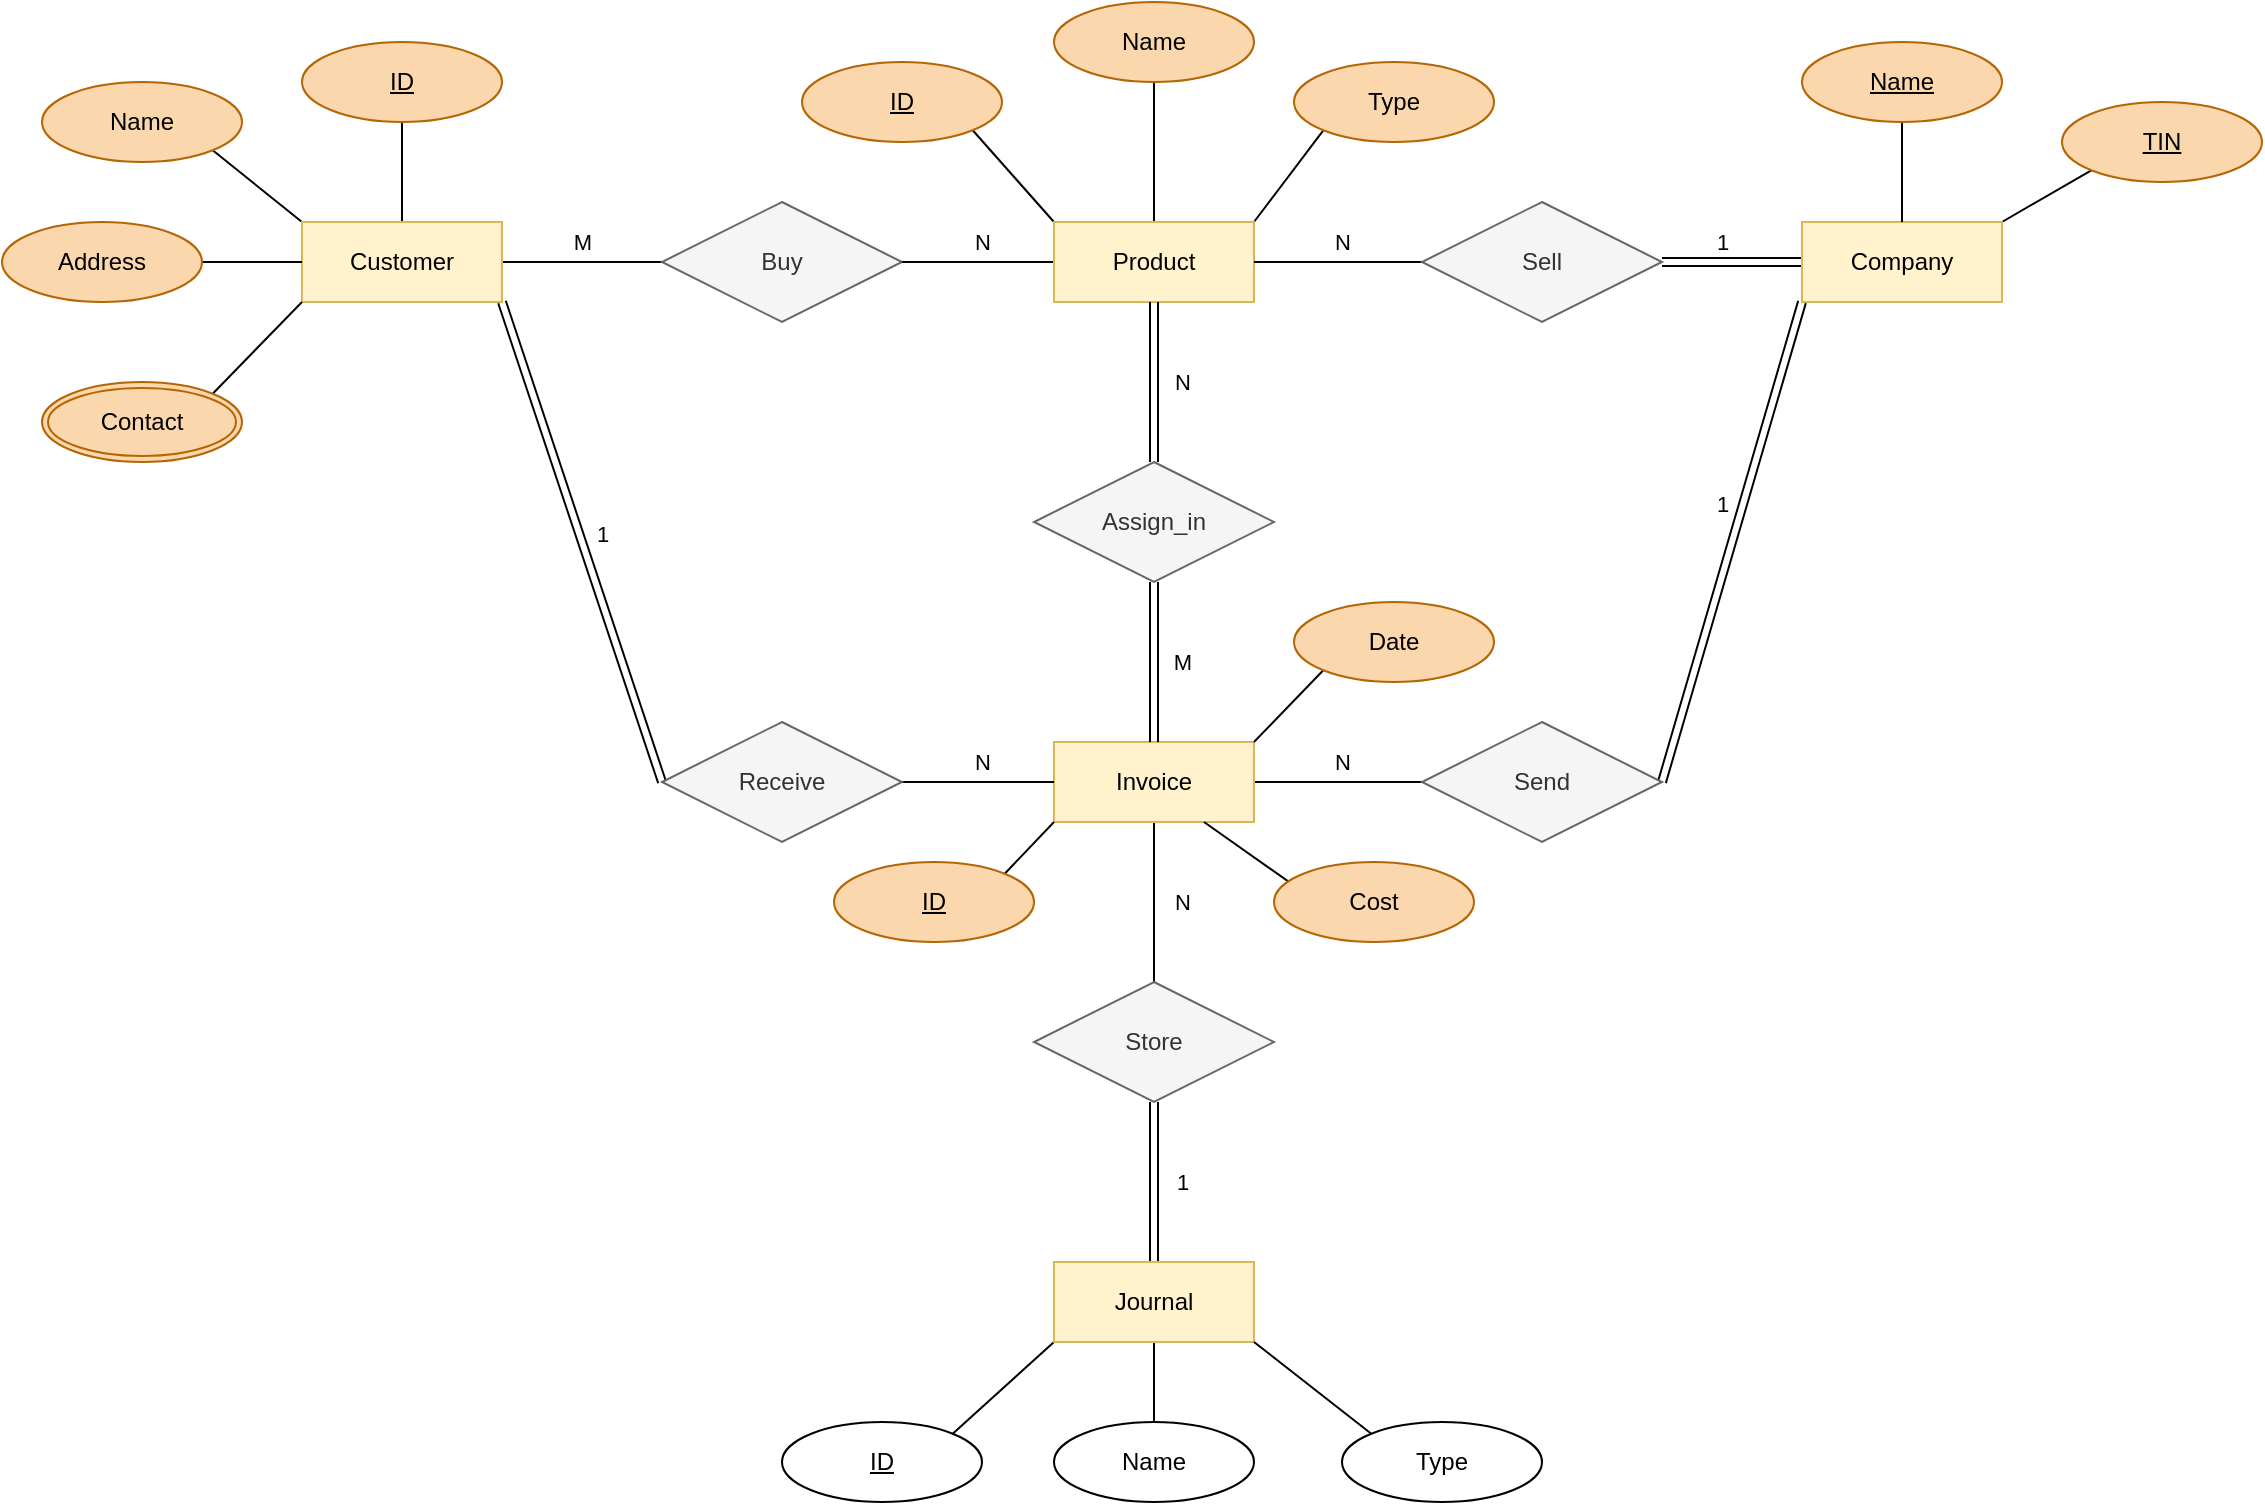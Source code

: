 <mxfile version="14.6.6" type="github" pages="2">
  <diagram id="AGaxUFNheNXVuwawrtIq" name="Page-1">
    <mxGraphModel dx="781" dy="477" grid="1" gridSize="10" guides="1" tooltips="1" connect="1" arrows="1" fold="1" page="1" pageScale="1" pageWidth="827" pageHeight="1169" math="0" shadow="0">
      <root>
        <mxCell id="0" />
        <mxCell id="1" parent="0" />
        <mxCell id="nlzdaKM3ThffbXgHZmzB-17" style="edgeStyle=none;rounded=0;orthogonalLoop=1;jettySize=auto;html=1;entryX=0.5;entryY=1;entryDx=0;entryDy=0;endArrow=none;endFill=0;strokeColor=#000000;" parent="1" source="nlzdaKM3ThffbXgHZmzB-12" target="nlzdaKM3ThffbXgHZmzB-16" edge="1">
          <mxGeometry relative="1" as="geometry" />
        </mxCell>
        <mxCell id="nlzdaKM3ThffbXgHZmzB-19" style="edgeStyle=none;rounded=0;orthogonalLoop=1;jettySize=auto;html=1;exitX=0;exitY=0;exitDx=0;exitDy=0;entryX=1;entryY=1;entryDx=0;entryDy=0;endArrow=none;endFill=0;strokeColor=#000000;" parent="1" source="nlzdaKM3ThffbXgHZmzB-12" target="nlzdaKM3ThffbXgHZmzB-18" edge="1">
          <mxGeometry relative="1" as="geometry" />
        </mxCell>
        <mxCell id="nlzdaKM3ThffbXgHZmzB-23" value="M" style="edgeStyle=none;rounded=0;orthogonalLoop=1;jettySize=auto;html=1;exitX=1;exitY=0.5;exitDx=0;exitDy=0;entryX=0;entryY=0.5;entryDx=0;entryDy=0;endArrow=none;endFill=0;strokeColor=#000000;" parent="1" source="nlzdaKM3ThffbXgHZmzB-12" target="nlzdaKM3ThffbXgHZmzB-22" edge="1">
          <mxGeometry y="10" relative="1" as="geometry">
            <mxPoint as="offset" />
          </mxGeometry>
        </mxCell>
        <mxCell id="nlzdaKM3ThffbXgHZmzB-45" value="1" style="edgeStyle=none;rounded=0;orthogonalLoop=1;jettySize=auto;html=1;exitX=1;exitY=1;exitDx=0;exitDy=0;entryX=0;entryY=0.5;entryDx=0;entryDy=0;endArrow=none;endFill=0;strokeColor=#000000;shape=link;" parent="1" source="nlzdaKM3ThffbXgHZmzB-12" target="nlzdaKM3ThffbXgHZmzB-44" edge="1">
          <mxGeometry x="-0.003" y="11" relative="1" as="geometry">
            <mxPoint as="offset" />
          </mxGeometry>
        </mxCell>
        <mxCell id="nlzdaKM3ThffbXgHZmzB-12" value="Customer" style="whiteSpace=wrap;html=1;align=center;fillColor=#fff2cc;strokeColor=#d6b656;" parent="1" vertex="1">
          <mxGeometry x="170" y="190" width="100" height="40" as="geometry" />
        </mxCell>
        <mxCell id="nlzdaKM3ThffbXgHZmzB-14" style="edgeStyle=none;rounded=0;orthogonalLoop=1;jettySize=auto;html=1;entryX=0;entryY=0.5;entryDx=0;entryDy=0;endArrow=none;endFill=0;strokeColor=#000000;" parent="1" source="nlzdaKM3ThffbXgHZmzB-13" target="nlzdaKM3ThffbXgHZmzB-12" edge="1">
          <mxGeometry relative="1" as="geometry" />
        </mxCell>
        <mxCell id="nlzdaKM3ThffbXgHZmzB-13" value="Address" style="ellipse;whiteSpace=wrap;html=1;align=center;fillColor=#fad7ac;strokeColor=#b46504;" parent="1" vertex="1">
          <mxGeometry x="20" y="190" width="100" height="40" as="geometry" />
        </mxCell>
        <mxCell id="nlzdaKM3ThffbXgHZmzB-16" value="ID" style="ellipse;whiteSpace=wrap;html=1;align=center;fontStyle=4;fillColor=#fad7ac;strokeColor=#b46504;" parent="1" vertex="1">
          <mxGeometry x="170" y="100" width="100" height="40" as="geometry" />
        </mxCell>
        <mxCell id="nlzdaKM3ThffbXgHZmzB-18" value="Name" style="ellipse;whiteSpace=wrap;html=1;align=center;fillColor=#fad7ac;strokeColor=#b46504;" parent="1" vertex="1">
          <mxGeometry x="40" y="120" width="100" height="40" as="geometry" />
        </mxCell>
        <mxCell id="nlzdaKM3ThffbXgHZmzB-21" style="edgeStyle=none;rounded=0;orthogonalLoop=1;jettySize=auto;html=1;exitX=1;exitY=0;exitDx=0;exitDy=0;entryX=0;entryY=1;entryDx=0;entryDy=0;endArrow=none;endFill=0;strokeColor=#000000;" parent="1" source="nlzdaKM3ThffbXgHZmzB-20" target="nlzdaKM3ThffbXgHZmzB-12" edge="1">
          <mxGeometry relative="1" as="geometry" />
        </mxCell>
        <mxCell id="nlzdaKM3ThffbXgHZmzB-20" value="Contact" style="ellipse;shape=doubleEllipse;margin=3;whiteSpace=wrap;html=1;align=center;fillColor=#fad7ac;strokeColor=#b46504;" parent="1" vertex="1">
          <mxGeometry x="40" y="270" width="100" height="40" as="geometry" />
        </mxCell>
        <mxCell id="nlzdaKM3ThffbXgHZmzB-22" value="Buy" style="shape=rhombus;perimeter=rhombusPerimeter;whiteSpace=wrap;html=1;align=center;fillColor=#f5f5f5;strokeColor=#666666;fontColor=#333333;" parent="1" vertex="1">
          <mxGeometry x="350" y="180" width="120" height="60" as="geometry" />
        </mxCell>
        <mxCell id="nlzdaKM3ThffbXgHZmzB-35" style="edgeStyle=none;rounded=0;orthogonalLoop=1;jettySize=auto;html=1;exitX=0.5;exitY=0;exitDx=0;exitDy=0;endArrow=none;endFill=0;strokeColor=#000000;" parent="1" source="nlzdaKM3ThffbXgHZmzB-24" target="nlzdaKM3ThffbXgHZmzB-33" edge="1">
          <mxGeometry relative="1" as="geometry" />
        </mxCell>
        <mxCell id="nlzdaKM3ThffbXgHZmzB-36" style="edgeStyle=none;rounded=0;orthogonalLoop=1;jettySize=auto;html=1;exitX=1;exitY=0;exitDx=0;exitDy=0;entryX=0;entryY=1;entryDx=0;entryDy=0;endArrow=none;endFill=0;strokeColor=#000000;" parent="1" source="nlzdaKM3ThffbXgHZmzB-24" target="nlzdaKM3ThffbXgHZmzB-34" edge="1">
          <mxGeometry relative="1" as="geometry" />
        </mxCell>
        <mxCell id="nlzdaKM3ThffbXgHZmzB-39" style="edgeStyle=none;rounded=0;orthogonalLoop=1;jettySize=auto;html=1;exitX=0;exitY=0;exitDx=0;exitDy=0;entryX=1;entryY=1;entryDx=0;entryDy=0;endArrow=none;endFill=0;strokeColor=#000000;" parent="1" source="nlzdaKM3ThffbXgHZmzB-24" target="nlzdaKM3ThffbXgHZmzB-38" edge="1">
          <mxGeometry relative="1" as="geometry" />
        </mxCell>
        <mxCell id="nlzdaKM3ThffbXgHZmzB-40" value="N" style="edgeStyle=none;rounded=0;orthogonalLoop=1;jettySize=auto;html=1;exitX=0;exitY=0.5;exitDx=0;exitDy=0;entryX=1;entryY=0.5;entryDx=0;entryDy=0;endArrow=none;endFill=0;strokeColor=#000000;" parent="1" source="nlzdaKM3ThffbXgHZmzB-24" target="nlzdaKM3ThffbXgHZmzB-22" edge="1">
          <mxGeometry x="-0.053" y="-10" relative="1" as="geometry">
            <mxPoint as="offset" />
          </mxGeometry>
        </mxCell>
        <mxCell id="nlzdaKM3ThffbXgHZmzB-24" value="Product" style="whiteSpace=wrap;html=1;align=center;fillColor=#fff2cc;strokeColor=#d6b656;" parent="1" vertex="1">
          <mxGeometry x="546" y="190" width="100" height="40" as="geometry" />
        </mxCell>
        <mxCell id="nlzdaKM3ThffbXgHZmzB-30" value="N" style="edgeStyle=none;rounded=0;orthogonalLoop=1;jettySize=auto;html=1;exitX=0;exitY=0.5;exitDx=0;exitDy=0;entryX=1;entryY=0.5;entryDx=0;entryDy=0;endArrow=none;endFill=0;strokeColor=#000000;" parent="1" source="nlzdaKM3ThffbXgHZmzB-26" target="nlzdaKM3ThffbXgHZmzB-24" edge="1">
          <mxGeometry x="-0.048" y="-10" relative="1" as="geometry">
            <mxPoint as="offset" />
          </mxGeometry>
        </mxCell>
        <mxCell id="nlzdaKM3ThffbXgHZmzB-31" value="1" style="edgeStyle=none;rounded=0;orthogonalLoop=1;jettySize=auto;html=1;exitX=1;exitY=0.5;exitDx=0;exitDy=0;entryX=0;entryY=0.5;entryDx=0;entryDy=0;endArrow=none;endFill=0;strokeColor=#000000;shape=link;" parent="1" source="nlzdaKM3ThffbXgHZmzB-26" target="nlzdaKM3ThffbXgHZmzB-28" edge="1">
          <mxGeometry x="-0.143" y="10" relative="1" as="geometry">
            <mxPoint as="offset" />
          </mxGeometry>
        </mxCell>
        <mxCell id="nlzdaKM3ThffbXgHZmzB-26" value="Sell" style="shape=rhombus;perimeter=rhombusPerimeter;whiteSpace=wrap;html=1;align=center;fillColor=#f5f5f5;strokeColor=#666666;fontColor=#333333;" parent="1" vertex="1">
          <mxGeometry x="730" y="180" width="120" height="60" as="geometry" />
        </mxCell>
        <mxCell id="SDFmYHYrPIGqWPgCLny9-5" style="rounded=0;orthogonalLoop=1;jettySize=auto;html=1;exitX=1;exitY=0;exitDx=0;exitDy=0;entryX=0;entryY=1;entryDx=0;entryDy=0;endArrow=none;endFill=0;" edge="1" parent="1" source="nlzdaKM3ThffbXgHZmzB-28" target="SDFmYHYrPIGqWPgCLny9-2">
          <mxGeometry relative="1" as="geometry" />
        </mxCell>
        <mxCell id="nlzdaKM3ThffbXgHZmzB-28" value="Company" style="whiteSpace=wrap;html=1;align=center;fillColor=#fff2cc;strokeColor=#d6b656;" parent="1" vertex="1">
          <mxGeometry x="920" y="190" width="100" height="40" as="geometry" />
        </mxCell>
        <mxCell id="nlzdaKM3ThffbXgHZmzB-33" value="Name" style="ellipse;whiteSpace=wrap;html=1;align=center;fillColor=#fad7ac;strokeColor=#b46504;" parent="1" vertex="1">
          <mxGeometry x="546" y="80" width="100" height="40" as="geometry" />
        </mxCell>
        <mxCell id="nlzdaKM3ThffbXgHZmzB-34" value="Type" style="ellipse;whiteSpace=wrap;html=1;align=center;fillColor=#fad7ac;strokeColor=#b46504;" parent="1" vertex="1">
          <mxGeometry x="666" y="110" width="100" height="40" as="geometry" />
        </mxCell>
        <mxCell id="nlzdaKM3ThffbXgHZmzB-38" value="ID" style="ellipse;whiteSpace=wrap;html=1;align=center;fontStyle=4;fillColor=#fad7ac;strokeColor=#b46504;" parent="1" vertex="1">
          <mxGeometry x="420" y="110" width="100" height="40" as="geometry" />
        </mxCell>
        <mxCell id="nlzdaKM3ThffbXgHZmzB-47" value="N" style="edgeStyle=none;rounded=0;orthogonalLoop=1;jettySize=auto;html=1;exitX=1;exitY=0.5;exitDx=0;exitDy=0;entryX=0;entryY=0.5;entryDx=0;entryDy=0;endArrow=none;endFill=0;strokeColor=#000000;" parent="1" source="nlzdaKM3ThffbXgHZmzB-41" target="nlzdaKM3ThffbXgHZmzB-42" edge="1">
          <mxGeometry x="0.048" y="10" relative="1" as="geometry">
            <mxPoint as="offset" />
          </mxGeometry>
        </mxCell>
        <mxCell id="SDFmYHYrPIGqWPgCLny9-10" value="N" style="edgeStyle=none;rounded=0;orthogonalLoop=1;jettySize=auto;html=1;exitX=0.5;exitY=1;exitDx=0;exitDy=0;entryX=0.5;entryY=0;entryDx=0;entryDy=0;endArrow=none;endFill=0;" edge="1" parent="1" source="nlzdaKM3ThffbXgHZmzB-41" target="SDFmYHYrPIGqWPgCLny9-9">
          <mxGeometry y="14" relative="1" as="geometry">
            <mxPoint as="offset" />
          </mxGeometry>
        </mxCell>
        <mxCell id="nlzdaKM3ThffbXgHZmzB-41" value="Invoice" style="whiteSpace=wrap;html=1;align=center;fillColor=#fff2cc;strokeColor=#d6b656;" parent="1" vertex="1">
          <mxGeometry x="546" y="450" width="100" height="40" as="geometry" />
        </mxCell>
        <mxCell id="nlzdaKM3ThffbXgHZmzB-48" value="1" style="edgeStyle=none;rounded=0;orthogonalLoop=1;jettySize=auto;html=1;exitX=1;exitY=0.5;exitDx=0;exitDy=0;entryX=0;entryY=1;entryDx=0;entryDy=0;endArrow=none;endFill=0;strokeColor=#000000;shape=link;" parent="1" source="nlzdaKM3ThffbXgHZmzB-42" target="nlzdaKM3ThffbXgHZmzB-28" edge="1">
          <mxGeometry x="0.13" y="10" relative="1" as="geometry">
            <mxPoint as="offset" />
          </mxGeometry>
        </mxCell>
        <mxCell id="nlzdaKM3ThffbXgHZmzB-42" value="Send" style="shape=rhombus;perimeter=rhombusPerimeter;whiteSpace=wrap;html=1;align=center;fillColor=#f5f5f5;strokeColor=#666666;fontColor=#333333;" parent="1" vertex="1">
          <mxGeometry x="730" y="440" width="120" height="60" as="geometry" />
        </mxCell>
        <mxCell id="nlzdaKM3ThffbXgHZmzB-46" value="N" style="edgeStyle=none;rounded=0;orthogonalLoop=1;jettySize=auto;html=1;exitX=1;exitY=0.5;exitDx=0;exitDy=0;entryX=0;entryY=0.5;entryDx=0;entryDy=0;endArrow=none;endFill=0;strokeColor=#000000;" parent="1" source="nlzdaKM3ThffbXgHZmzB-44" target="nlzdaKM3ThffbXgHZmzB-41" edge="1">
          <mxGeometry x="0.053" y="10" relative="1" as="geometry">
            <mxPoint as="offset" />
          </mxGeometry>
        </mxCell>
        <mxCell id="nlzdaKM3ThffbXgHZmzB-44" value="Receive" style="shape=rhombus;perimeter=rhombusPerimeter;whiteSpace=wrap;html=1;align=center;fillColor=#f5f5f5;strokeColor=#666666;fontColor=#333333;" parent="1" vertex="1">
          <mxGeometry x="350" y="440" width="120" height="60" as="geometry" />
        </mxCell>
        <mxCell id="SDFmYHYrPIGqWPgCLny9-3" style="edgeStyle=orthogonalEdgeStyle;rounded=0;orthogonalLoop=1;jettySize=auto;html=1;exitX=0.5;exitY=1;exitDx=0;exitDy=0;entryX=0.5;entryY=0;entryDx=0;entryDy=0;endArrow=none;endFill=0;" edge="1" parent="1" source="SDFmYHYrPIGqWPgCLny9-1" target="nlzdaKM3ThffbXgHZmzB-28">
          <mxGeometry relative="1" as="geometry" />
        </mxCell>
        <mxCell id="SDFmYHYrPIGqWPgCLny9-1" value="Name" style="ellipse;whiteSpace=wrap;html=1;align=center;fontStyle=4;fillColor=#fad7ac;strokeColor=#b46504;" vertex="1" parent="1">
          <mxGeometry x="920" y="100" width="100" height="40" as="geometry" />
        </mxCell>
        <mxCell id="SDFmYHYrPIGqWPgCLny9-2" value="TIN" style="ellipse;whiteSpace=wrap;html=1;align=center;fontStyle=4;fillColor=#fad7ac;strokeColor=#b46504;" vertex="1" parent="1">
          <mxGeometry x="1050" y="130" width="100" height="40" as="geometry" />
        </mxCell>
        <mxCell id="SDFmYHYrPIGqWPgCLny9-9" value="Store" style="shape=rhombus;perimeter=rhombusPerimeter;whiteSpace=wrap;html=1;align=center;fillColor=#f5f5f5;strokeColor=#666666;fontColor=#333333;" vertex="1" parent="1">
          <mxGeometry x="536" y="570" width="120" height="60" as="geometry" />
        </mxCell>
        <mxCell id="SDFmYHYrPIGqWPgCLny9-23" style="edgeStyle=none;rounded=0;orthogonalLoop=1;jettySize=auto;html=1;exitX=1;exitY=0;exitDx=0;exitDy=0;entryX=0;entryY=1;entryDx=0;entryDy=0;endArrow=none;endFill=0;" edge="1" parent="1" source="SDFmYHYrPIGqWPgCLny9-14" target="SDFmYHYrPIGqWPgCLny9-20">
          <mxGeometry relative="1" as="geometry" />
        </mxCell>
        <mxCell id="SDFmYHYrPIGqWPgCLny9-14" value="ID" style="ellipse;whiteSpace=wrap;html=1;align=center;fontStyle=4;" vertex="1" parent="1">
          <mxGeometry x="410" y="790" width="100" height="40" as="geometry" />
        </mxCell>
        <mxCell id="SDFmYHYrPIGqWPgCLny9-24" style="edgeStyle=none;rounded=0;orthogonalLoop=1;jettySize=auto;html=1;exitX=0.5;exitY=0;exitDx=0;exitDy=0;entryX=0.5;entryY=1;entryDx=0;entryDy=0;endArrow=none;endFill=0;" edge="1" parent="1" source="SDFmYHYrPIGqWPgCLny9-15" target="SDFmYHYrPIGqWPgCLny9-20">
          <mxGeometry relative="1" as="geometry" />
        </mxCell>
        <mxCell id="SDFmYHYrPIGqWPgCLny9-15" value="Name" style="ellipse;whiteSpace=wrap;html=1;align=center;" vertex="1" parent="1">
          <mxGeometry x="546" y="790" width="100" height="40" as="geometry" />
        </mxCell>
        <mxCell id="SDFmYHYrPIGqWPgCLny9-22" value="1" style="edgeStyle=none;rounded=0;orthogonalLoop=1;jettySize=auto;html=1;exitX=0.5;exitY=0;exitDx=0;exitDy=0;entryX=0.5;entryY=1;entryDx=0;entryDy=0;endArrow=none;endFill=0;shape=link;" edge="1" parent="1" source="SDFmYHYrPIGqWPgCLny9-20" target="SDFmYHYrPIGqWPgCLny9-9">
          <mxGeometry y="-14" relative="1" as="geometry">
            <Array as="points" />
            <mxPoint as="offset" />
          </mxGeometry>
        </mxCell>
        <mxCell id="SDFmYHYrPIGqWPgCLny9-20" value="Journal" style="whiteSpace=wrap;html=1;align=center;fillColor=#fff2cc;strokeColor=#d6b656;" vertex="1" parent="1">
          <mxGeometry x="546" y="710" width="100" height="40" as="geometry" />
        </mxCell>
        <mxCell id="SDFmYHYrPIGqWPgCLny9-26" style="edgeStyle=none;rounded=0;orthogonalLoop=1;jettySize=auto;html=1;exitX=0;exitY=0;exitDx=0;exitDy=0;entryX=1;entryY=1;entryDx=0;entryDy=0;endArrow=none;endFill=0;" edge="1" parent="1" source="SDFmYHYrPIGqWPgCLny9-25" target="SDFmYHYrPIGqWPgCLny9-20">
          <mxGeometry relative="1" as="geometry" />
        </mxCell>
        <mxCell id="SDFmYHYrPIGqWPgCLny9-25" value="Type" style="ellipse;whiteSpace=wrap;html=1;align=center;" vertex="1" parent="1">
          <mxGeometry x="690" y="790" width="100" height="40" as="geometry" />
        </mxCell>
        <mxCell id="SDFmYHYrPIGqWPgCLny9-33" style="edgeStyle=none;rounded=0;orthogonalLoop=1;jettySize=auto;html=1;exitX=1;exitY=0;exitDx=0;exitDy=0;entryX=0;entryY=1;entryDx=0;entryDy=0;endArrow=none;endFill=0;" edge="1" parent="1" source="SDFmYHYrPIGqWPgCLny9-30" target="nlzdaKM3ThffbXgHZmzB-41">
          <mxGeometry relative="1" as="geometry" />
        </mxCell>
        <mxCell id="SDFmYHYrPIGqWPgCLny9-30" value="ID" style="ellipse;whiteSpace=wrap;html=1;align=center;fontStyle=4;fillColor=#fad7ac;strokeColor=#b46504;" vertex="1" parent="1">
          <mxGeometry x="436" y="510" width="100" height="40" as="geometry" />
        </mxCell>
        <mxCell id="SDFmYHYrPIGqWPgCLny9-35" style="edgeStyle=none;rounded=0;orthogonalLoop=1;jettySize=auto;html=1;exitX=0;exitY=1;exitDx=0;exitDy=0;entryX=1;entryY=0;entryDx=0;entryDy=0;endArrow=none;endFill=0;" edge="1" parent="1" source="SDFmYHYrPIGqWPgCLny9-31" target="nlzdaKM3ThffbXgHZmzB-41">
          <mxGeometry relative="1" as="geometry" />
        </mxCell>
        <mxCell id="SDFmYHYrPIGqWPgCLny9-31" value="Date" style="ellipse;whiteSpace=wrap;html=1;align=center;fillColor=#fad7ac;strokeColor=#b46504;" vertex="1" parent="1">
          <mxGeometry x="666" y="380" width="100" height="40" as="geometry" />
        </mxCell>
        <mxCell id="SDFmYHYrPIGqWPgCLny9-34" style="edgeStyle=none;rounded=0;orthogonalLoop=1;jettySize=auto;html=1;exitX=0.5;exitY=1;exitDx=0;exitDy=0;entryX=0.75;entryY=1;entryDx=0;entryDy=0;endArrow=none;endFill=0;" edge="1" parent="1" source="SDFmYHYrPIGqWPgCLny9-32" target="nlzdaKM3ThffbXgHZmzB-41">
          <mxGeometry relative="1" as="geometry" />
        </mxCell>
        <mxCell id="SDFmYHYrPIGqWPgCLny9-32" value="Cost" style="ellipse;whiteSpace=wrap;html=1;align=center;fillColor=#fad7ac;strokeColor=#b46504;" vertex="1" parent="1">
          <mxGeometry x="656" y="510" width="100" height="40" as="geometry" />
        </mxCell>
        <mxCell id="ZtOpLbJpA6dc47QL9Wgd-3" value="N" style="edgeStyle=orthogonalEdgeStyle;rounded=0;orthogonalLoop=1;jettySize=auto;html=1;entryX=0.5;entryY=1;entryDx=0;entryDy=0;endArrow=none;endFill=0;shape=link;" edge="1" parent="1" source="ZtOpLbJpA6dc47QL9Wgd-2" target="nlzdaKM3ThffbXgHZmzB-24">
          <mxGeometry y="-14" relative="1" as="geometry">
            <mxPoint as="offset" />
          </mxGeometry>
        </mxCell>
        <mxCell id="ZtOpLbJpA6dc47QL9Wgd-4" value="M" style="edgeStyle=orthogonalEdgeStyle;rounded=0;orthogonalLoop=1;jettySize=auto;html=1;entryX=0.5;entryY=0;entryDx=0;entryDy=0;endArrow=none;endFill=0;shape=link;" edge="1" parent="1" source="ZtOpLbJpA6dc47QL9Wgd-2" target="nlzdaKM3ThffbXgHZmzB-41">
          <mxGeometry y="14" relative="1" as="geometry">
            <mxPoint as="offset" />
          </mxGeometry>
        </mxCell>
        <mxCell id="ZtOpLbJpA6dc47QL9Wgd-2" value="Assign_in" style="shape=rhombus;perimeter=rhombusPerimeter;whiteSpace=wrap;html=1;align=center;fillColor=#f5f5f5;strokeColor=#666666;fontColor=#333333;" vertex="1" parent="1">
          <mxGeometry x="536" y="310" width="120" height="60" as="geometry" />
        </mxCell>
      </root>
    </mxGraphModel>
  </diagram>
  <diagram id="mdtm_Bsw7A90HAKQMQdV" name="Page-2">
    <mxGraphModel dx="781" dy="477" grid="1" gridSize="10" guides="1" tooltips="1" connect="1" arrows="1" fold="1" page="1" pageScale="1" pageWidth="827" pageHeight="1169" math="0" shadow="0">
      <root>
        <mxCell id="8yq9Y2w6LEdtWRzxXuwC-0" />
        <mxCell id="8yq9Y2w6LEdtWRzxXuwC-1" parent="8yq9Y2w6LEdtWRzxXuwC-0" />
        <mxCell id="wxWrL94pJXgwpG3CqI69-0" style="edgeStyle=orthogonalEdgeStyle;rounded=0;orthogonalLoop=1;jettySize=auto;html=1;exitX=0.5;exitY=1;exitDx=0;exitDy=0;endArrow=classic;endFill=1;entryX=0.677;entryY=1.033;entryDx=0;entryDy=0;entryPerimeter=0;fillColor=#60a917;strokeColor=#2D7600;" edge="1" parent="8yq9Y2w6LEdtWRzxXuwC-1" source="INWDc1ILaUPkveDOMm1b-0" target="fDq_4Qa5iomdrfUwuo8x-1">
          <mxGeometry relative="1" as="geometry">
            <mxPoint x="420" y="120" as="targetPoint" />
            <Array as="points">
              <mxPoint x="90" y="500" />
              <mxPoint x="680" y="500" />
              <mxPoint x="680" y="110" />
              <mxPoint x="108" y="110" />
            </Array>
          </mxGeometry>
        </mxCell>
        <mxCell id="INWDc1ILaUPkveDOMm1b-0" value="&lt;u&gt;cID&lt;/u&gt;" style="whiteSpace=wrap;html=1;align=center;" vertex="1" parent="8yq9Y2w6LEdtWRzxXuwC-1">
          <mxGeometry x="40" y="460" width="100" height="20" as="geometry" />
        </mxCell>
        <mxCell id="wxWrL94pJXgwpG3CqI69-1" style="edgeStyle=orthogonalEdgeStyle;rounded=0;orthogonalLoop=1;jettySize=auto;html=1;exitX=0.5;exitY=1;exitDx=0;exitDy=0;endArrow=classic;endFill=1;entryX=0.5;entryY=1;entryDx=0;entryDy=0;fillColor=#1ba1e2;strokeColor=#006EAF;" edge="1" parent="8yq9Y2w6LEdtWRzxXuwC-1" source="BlbVe2aiZcrzY7GftaR2-0" target="cV-cupvnwljmGm8YuqAW-0">
          <mxGeometry relative="1" as="geometry">
            <mxPoint x="720" y="180" as="targetPoint" />
            <Array as="points">
              <mxPoint x="190" y="510" />
              <mxPoint x="690" y="510" />
              <mxPoint x="690" y="180" />
              <mxPoint x="90" y="180" />
            </Array>
          </mxGeometry>
        </mxCell>
        <mxCell id="BlbVe2aiZcrzY7GftaR2-0" value="pID" style="whiteSpace=wrap;html=1;align=center;fontStyle=4" vertex="1" parent="8yq9Y2w6LEdtWRzxXuwC-1">
          <mxGeometry x="140" y="460" width="100" height="20" as="geometry" />
        </mxCell>
        <mxCell id="fDq_4Qa5iomdrfUwuo8x-0" value="Buy" style="text;html=1;strokeColor=none;fillColor=none;align=center;verticalAlign=middle;whiteSpace=wrap;rounded=0;" vertex="1" parent="8yq9Y2w6LEdtWRzxXuwC-1">
          <mxGeometry x="40" y="430" width="40" height="20" as="geometry" />
        </mxCell>
        <mxCell id="fDq_4Qa5iomdrfUwuo8x-1" value="&lt;u&gt;cID&lt;/u&gt;" style="whiteSpace=wrap;html=1;align=center;" vertex="1" parent="8yq9Y2w6LEdtWRzxXuwC-1">
          <mxGeometry x="40" y="60" width="100" height="20" as="geometry" />
        </mxCell>
        <mxCell id="fDq_4Qa5iomdrfUwuo8x-4" value="cName" style="whiteSpace=wrap;html=1;align=center;" vertex="1" parent="8yq9Y2w6LEdtWRzxXuwC-1">
          <mxGeometry x="140" y="60" width="100" height="20" as="geometry" />
        </mxCell>
        <mxCell id="fDq_4Qa5iomdrfUwuo8x-5" value="Address" style="whiteSpace=wrap;html=1;align=center;" vertex="1" parent="8yq9Y2w6LEdtWRzxXuwC-1">
          <mxGeometry x="240" y="60" width="100" height="20" as="geometry" />
        </mxCell>
        <mxCell id="L6EWCqG4uDUrCI7NfcOk-0" style="edgeStyle=orthogonalEdgeStyle;rounded=0;orthogonalLoop=1;jettySize=auto;html=1;exitX=0.5;exitY=1;exitDx=0;exitDy=0;endArrow=classic;endFill=1;entryX=0.5;entryY=1;entryDx=0;entryDy=0;fillColor=#60a917;strokeColor=#2D7600;" edge="1" parent="8yq9Y2w6LEdtWRzxXuwC-1" source="WKxJ4KHsA_G8X9rTeL6k-0" target="fDq_4Qa5iomdrfUwuo8x-1">
          <mxGeometry relative="1" as="geometry">
            <mxPoint x="90" y="100" as="targetPoint" />
            <Array as="points">
              <mxPoint x="390" y="340" />
              <mxPoint x="660" y="340" />
              <mxPoint x="660" y="100" />
              <mxPoint x="90" y="100" />
            </Array>
          </mxGeometry>
        </mxCell>
        <mxCell id="WKxJ4KHsA_G8X9rTeL6k-0" value="cID" style="whiteSpace=wrap;html=1;align=center;" vertex="1" parent="8yq9Y2w6LEdtWRzxXuwC-1">
          <mxGeometry x="340" y="300" width="100" height="20" as="geometry" />
        </mxCell>
        <mxCell id="WKxJ4KHsA_G8X9rTeL6k-1" value="Customer" style="text;html=1;strokeColor=none;fillColor=none;align=center;verticalAlign=middle;whiteSpace=wrap;rounded=0;" vertex="1" parent="8yq9Y2w6LEdtWRzxXuwC-1">
          <mxGeometry x="40" y="30" width="40" height="20" as="geometry" />
        </mxCell>
        <mxCell id="cV-cupvnwljmGm8YuqAW-0" value="&lt;u&gt;pID&lt;/u&gt;" style="whiteSpace=wrap;html=1;align=center;" vertex="1" parent="8yq9Y2w6LEdtWRzxXuwC-1">
          <mxGeometry x="40" y="140" width="100" height="20" as="geometry" />
        </mxCell>
        <mxCell id="cV-cupvnwljmGm8YuqAW-1" value="pName" style="whiteSpace=wrap;html=1;align=center;" vertex="1" parent="8yq9Y2w6LEdtWRzxXuwC-1">
          <mxGeometry x="140" y="140" width="100" height="20" as="geometry" />
        </mxCell>
        <mxCell id="cV-cupvnwljmGm8YuqAW-2" value="pType" style="whiteSpace=wrap;html=1;align=center;" vertex="1" parent="8yq9Y2w6LEdtWRzxXuwC-1">
          <mxGeometry x="240" y="140" width="100" height="20" as="geometry" />
        </mxCell>
        <mxCell id="cV-cupvnwljmGm8YuqAW-4" value="Product" style="text;html=1;strokeColor=none;fillColor=none;align=center;verticalAlign=middle;whiteSpace=wrap;rounded=0;" vertex="1" parent="8yq9Y2w6LEdtWRzxXuwC-1">
          <mxGeometry x="40" y="110" width="40" height="20" as="geometry" />
        </mxCell>
        <mxCell id="igS87dLgYz082vtcmUaZ-0" value="&lt;u&gt;TIN&lt;/u&gt;" style="whiteSpace=wrap;html=1;align=center;" vertex="1" parent="8yq9Y2w6LEdtWRzxXuwC-1">
          <mxGeometry x="140" y="220" width="100" height="20" as="geometry" />
        </mxCell>
        <mxCell id="igS87dLgYz082vtcmUaZ-2" value="companyName" style="whiteSpace=wrap;html=1;align=center;" vertex="1" parent="8yq9Y2w6LEdtWRzxXuwC-1">
          <mxGeometry x="340" y="140" width="100" height="20" as="geometry" />
        </mxCell>
        <mxCell id="igS87dLgYz082vtcmUaZ-3" value="Company" style="text;html=1;strokeColor=none;fillColor=none;align=center;verticalAlign=middle;whiteSpace=wrap;rounded=0;" vertex="1" parent="8yq9Y2w6LEdtWRzxXuwC-1">
          <mxGeometry x="40" y="190" width="40" height="20" as="geometry" />
        </mxCell>
        <mxCell id="fr7SfigKcuucexturxWp-0" value="&lt;u&gt;invoiceID&lt;/u&gt;" style="whiteSpace=wrap;html=1;align=center;" vertex="1" parent="8yq9Y2w6LEdtWRzxXuwC-1">
          <mxGeometry x="40" y="300" width="100" height="20" as="geometry" />
        </mxCell>
        <mxCell id="fr7SfigKcuucexturxWp-1" value="Cost" style="whiteSpace=wrap;html=1;align=center;" vertex="1" parent="8yq9Y2w6LEdtWRzxXuwC-1">
          <mxGeometry x="140" y="300" width="100" height="20" as="geometry" />
        </mxCell>
        <mxCell id="fr7SfigKcuucexturxWp-2" value="Invoice" style="text;html=1;strokeColor=none;fillColor=none;align=center;verticalAlign=middle;whiteSpace=wrap;rounded=0;" vertex="1" parent="8yq9Y2w6LEdtWRzxXuwC-1">
          <mxGeometry x="40" y="270" width="40" height="20" as="geometry" />
        </mxCell>
        <mxCell id="MCY-6WnS_JuKbTD83AyW-0" value="Date" style="whiteSpace=wrap;html=1;align=center;" vertex="1" parent="8yq9Y2w6LEdtWRzxXuwC-1">
          <mxGeometry x="240" y="300" width="100" height="20" as="geometry" />
        </mxCell>
        <mxCell id="LACrDlLpjC2J4zvX-9WW-0" style="edgeStyle=orthogonalEdgeStyle;rounded=0;orthogonalLoop=1;jettySize=auto;html=1;exitX=0.5;exitY=1;exitDx=0;exitDy=0;endArrow=classic;endFill=1;entryX=0.5;entryY=1;entryDx=0;entryDy=0;fillColor=#6a00ff;strokeColor=#3700CC;" edge="1" parent="8yq9Y2w6LEdtWRzxXuwC-1" source="bCExyUg6NHKbk7PDazgy-0" target="igS87dLgYz082vtcmUaZ-2">
          <mxGeometry relative="1" as="geometry">
            <mxPoint x="390" y="230" as="targetPoint" />
            <Array as="points">
              <mxPoint x="90" y="260" />
              <mxPoint x="390" y="260" />
            </Array>
          </mxGeometry>
        </mxCell>
        <mxCell id="bCExyUg6NHKbk7PDazgy-0" value="companyName" style="whiteSpace=wrap;html=1;align=center;" vertex="1" parent="8yq9Y2w6LEdtWRzxXuwC-1">
          <mxGeometry x="40" y="220" width="100" height="20" as="geometry" />
        </mxCell>
        <mxCell id="noBWLpsBuMg3KxIWEyRq-2" style="edgeStyle=orthogonalEdgeStyle;rounded=0;orthogonalLoop=1;jettySize=auto;html=1;exitX=0.5;exitY=1;exitDx=0;exitDy=0;endArrow=classic;endFill=1;entryX=0.5;entryY=1;entryDx=0;entryDy=0;fillColor=#f5f5f5;strokeColor=#666666;" edge="1" parent="8yq9Y2w6LEdtWRzxXuwC-1" source="bCExyUg6NHKbk7PDazgy-1" target="noBWLpsBuMg3KxIWEyRq-0">
          <mxGeometry relative="1" as="geometry">
            <mxPoint x="590" y="480" as="targetPoint" />
            <Array as="points">
              <mxPoint x="90" y="420" />
              <mxPoint x="590" y="420" />
            </Array>
          </mxGeometry>
        </mxCell>
        <mxCell id="bCExyUg6NHKbk7PDazgy-1" value="&lt;u&gt;jID&lt;/u&gt;" style="whiteSpace=wrap;html=1;align=center;" vertex="1" parent="8yq9Y2w6LEdtWRzxXuwC-1">
          <mxGeometry x="40" y="380" width="100" height="20" as="geometry" />
        </mxCell>
        <mxCell id="bCExyUg6NHKbk7PDazgy-2" value="jName" style="whiteSpace=wrap;html=1;align=center;" vertex="1" parent="8yq9Y2w6LEdtWRzxXuwC-1">
          <mxGeometry x="140" y="380" width="100" height="20" as="geometry" />
        </mxCell>
        <mxCell id="bCExyUg6NHKbk7PDazgy-3" value="Journal" style="text;html=1;strokeColor=none;fillColor=none;align=center;verticalAlign=middle;whiteSpace=wrap;rounded=0;" vertex="1" parent="8yq9Y2w6LEdtWRzxXuwC-1">
          <mxGeometry x="40" y="350" width="40" height="20" as="geometry" />
        </mxCell>
        <mxCell id="bCExyUg6NHKbk7PDazgy-4" value="jType" style="whiteSpace=wrap;html=1;align=center;" vertex="1" parent="8yq9Y2w6LEdtWRzxXuwC-1">
          <mxGeometry x="240" y="380" width="100" height="20" as="geometry" />
        </mxCell>
        <mxCell id="BupM6lUJI06KBX5XOiRa-2" style="edgeStyle=orthogonalEdgeStyle;rounded=0;orthogonalLoop=1;jettySize=auto;html=1;exitX=0.5;exitY=1;exitDx=0;exitDy=0;endArrow=classic;endFill=1;entryX=0.5;entryY=1;entryDx=0;entryDy=0;fillColor=#d80073;strokeColor=#A50040;" edge="1" parent="8yq9Y2w6LEdtWRzxXuwC-1" source="BupM6lUJI06KBX5XOiRa-1" target="igS87dLgYz082vtcmUaZ-0">
          <mxGeometry relative="1" as="geometry">
            <mxPoint x="180" y="260" as="targetPoint" />
            <Array as="points">
              <mxPoint x="490" y="350" />
              <mxPoint x="670" y="350" />
              <mxPoint x="670" y="280" />
              <mxPoint x="190" y="280" />
            </Array>
          </mxGeometry>
        </mxCell>
        <mxCell id="BupM6lUJI06KBX5XOiRa-1" value="TIN" style="whiteSpace=wrap;html=1;align=center;" vertex="1" parent="8yq9Y2w6LEdtWRzxXuwC-1">
          <mxGeometry x="440" y="300" width="100" height="20" as="geometry" />
        </mxCell>
        <mxCell id="noBWLpsBuMg3KxIWEyRq-0" value="jID" style="whiteSpace=wrap;html=1;align=center;" vertex="1" parent="8yq9Y2w6LEdtWRzxXuwC-1">
          <mxGeometry x="540" y="300" width="100" height="20" as="geometry" />
        </mxCell>
        <mxCell id="C8f_Dx2tE-S6P8xr1_kD-4" style="edgeStyle=orthogonalEdgeStyle;rounded=0;orthogonalLoop=1;jettySize=auto;html=1;exitX=0.5;exitY=1;exitDx=0;exitDy=0;endArrow=classic;endFill=1;entryX=0.85;entryY=1;entryDx=0;entryDy=0;entryPerimeter=0;fillColor=#60a917;strokeColor=#2D7600;" edge="1" parent="8yq9Y2w6LEdtWRzxXuwC-1" source="NCVSeEjPgVWVpkO0cbt_-0" target="fDq_4Qa5iomdrfUwuo8x-1">
          <mxGeometry relative="1" as="geometry">
            <mxPoint x="712" y="120" as="targetPoint" />
            <Array as="points">
              <mxPoint x="90" y="660" />
              <mxPoint x="710" y="660" />
              <mxPoint x="710" y="120" />
              <mxPoint x="125" y="120" />
            </Array>
          </mxGeometry>
        </mxCell>
        <mxCell id="NCVSeEjPgVWVpkO0cbt_-0" value="&lt;u&gt;cID&lt;/u&gt;" style="whiteSpace=wrap;html=1;align=center;" vertex="1" parent="8yq9Y2w6LEdtWRzxXuwC-1">
          <mxGeometry x="40" y="620" width="100" height="20" as="geometry" />
        </mxCell>
        <mxCell id="NCVSeEjPgVWVpkO0cbt_-1" value="cContact" style="whiteSpace=wrap;html=1;align=center;fontStyle=4" vertex="1" parent="8yq9Y2w6LEdtWRzxXuwC-1">
          <mxGeometry x="140" y="620" width="100" height="20" as="geometry" />
        </mxCell>
        <mxCell id="NCVSeEjPgVWVpkO0cbt_-2" value="Contact" style="text;html=1;strokeColor=none;fillColor=none;align=center;verticalAlign=middle;whiteSpace=wrap;rounded=0;" vertex="1" parent="8yq9Y2w6LEdtWRzxXuwC-1">
          <mxGeometry x="40" y="590" width="40" height="20" as="geometry" />
        </mxCell>
        <mxCell id="C8f_Dx2tE-S6P8xr1_kD-3" style="edgeStyle=orthogonalEdgeStyle;rounded=0;orthogonalLoop=1;jettySize=auto;html=1;exitX=0.5;exitY=1;exitDx=0;exitDy=0;endArrow=classic;endFill=1;fillColor=#1ba1e2;strokeColor=#006EAF;" edge="1" parent="8yq9Y2w6LEdtWRzxXuwC-1" source="C8f_Dx2tE-S6P8xr1_kD-0" target="cV-cupvnwljmGm8YuqAW-0">
          <mxGeometry relative="1" as="geometry">
            <mxPoint x="122" y="200" as="targetPoint" />
            <Array as="points">
              <mxPoint x="90" y="580" />
              <mxPoint x="700" y="580" />
              <mxPoint x="700" y="190" />
              <mxPoint x="122" y="190" />
            </Array>
          </mxGeometry>
        </mxCell>
        <mxCell id="C8f_Dx2tE-S6P8xr1_kD-0" value="&lt;u&gt;pID&lt;/u&gt;" style="whiteSpace=wrap;html=1;align=center;" vertex="1" parent="8yq9Y2w6LEdtWRzxXuwC-1">
          <mxGeometry x="40" y="540" width="100" height="20" as="geometry" />
        </mxCell>
        <mxCell id="C8f_Dx2tE-S6P8xr1_kD-5" style="edgeStyle=orthogonalEdgeStyle;rounded=0;orthogonalLoop=1;jettySize=auto;html=1;exitX=0.5;exitY=1;exitDx=0;exitDy=0;endArrow=classic;endFill=1;entryX=0.5;entryY=1;entryDx=0;entryDy=0;fillColor=#0050ef;strokeColor=#001DBC;" edge="1" parent="8yq9Y2w6LEdtWRzxXuwC-1" source="C8f_Dx2tE-S6P8xr1_kD-1" target="fr7SfigKcuucexturxWp-0">
          <mxGeometry relative="1" as="geometry">
            <mxPoint x="190" y="600" as="targetPoint" />
            <Array as="points">
              <mxPoint x="190" y="590" />
              <mxPoint x="720" y="590" />
              <mxPoint x="720" y="360" />
              <mxPoint x="90" y="360" />
            </Array>
          </mxGeometry>
        </mxCell>
        <mxCell id="C8f_Dx2tE-S6P8xr1_kD-1" value="invoiceID" style="whiteSpace=wrap;html=1;align=center;fontStyle=4" vertex="1" parent="8yq9Y2w6LEdtWRzxXuwC-1">
          <mxGeometry x="140" y="540" width="100" height="20" as="geometry" />
        </mxCell>
        <mxCell id="C8f_Dx2tE-S6P8xr1_kD-2" value="Assign_in" style="text;html=1;strokeColor=none;fillColor=none;align=center;verticalAlign=middle;whiteSpace=wrap;rounded=0;" vertex="1" parent="8yq9Y2w6LEdtWRzxXuwC-1">
          <mxGeometry x="40" y="510" width="40" height="20" as="geometry" />
        </mxCell>
      </root>
    </mxGraphModel>
  </diagram>
</mxfile>
